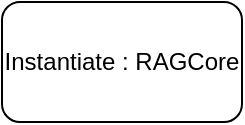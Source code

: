 <mxfile>
    <diagram id="B6VMMGzhcyedS_0-bh0U" name="Page-1">
        <mxGraphModel dx="753" dy="244" grid="1" gridSize="10" guides="1" tooltips="1" connect="1" arrows="1" fold="1" page="1" pageScale="1" pageWidth="850" pageHeight="1100" math="0" shadow="0">
            <root>
                <mxCell id="0"/>
                <mxCell id="1" parent="0"/>
                <mxCell id="2" value="Instantiate : RAGCore" style="rounded=1;whiteSpace=wrap;html=1;" vertex="1" parent="1">
                    <mxGeometry x="240" y="120" width="120" height="60" as="geometry"/>
                </mxCell>
            </root>
        </mxGraphModel>
    </diagram>
</mxfile>